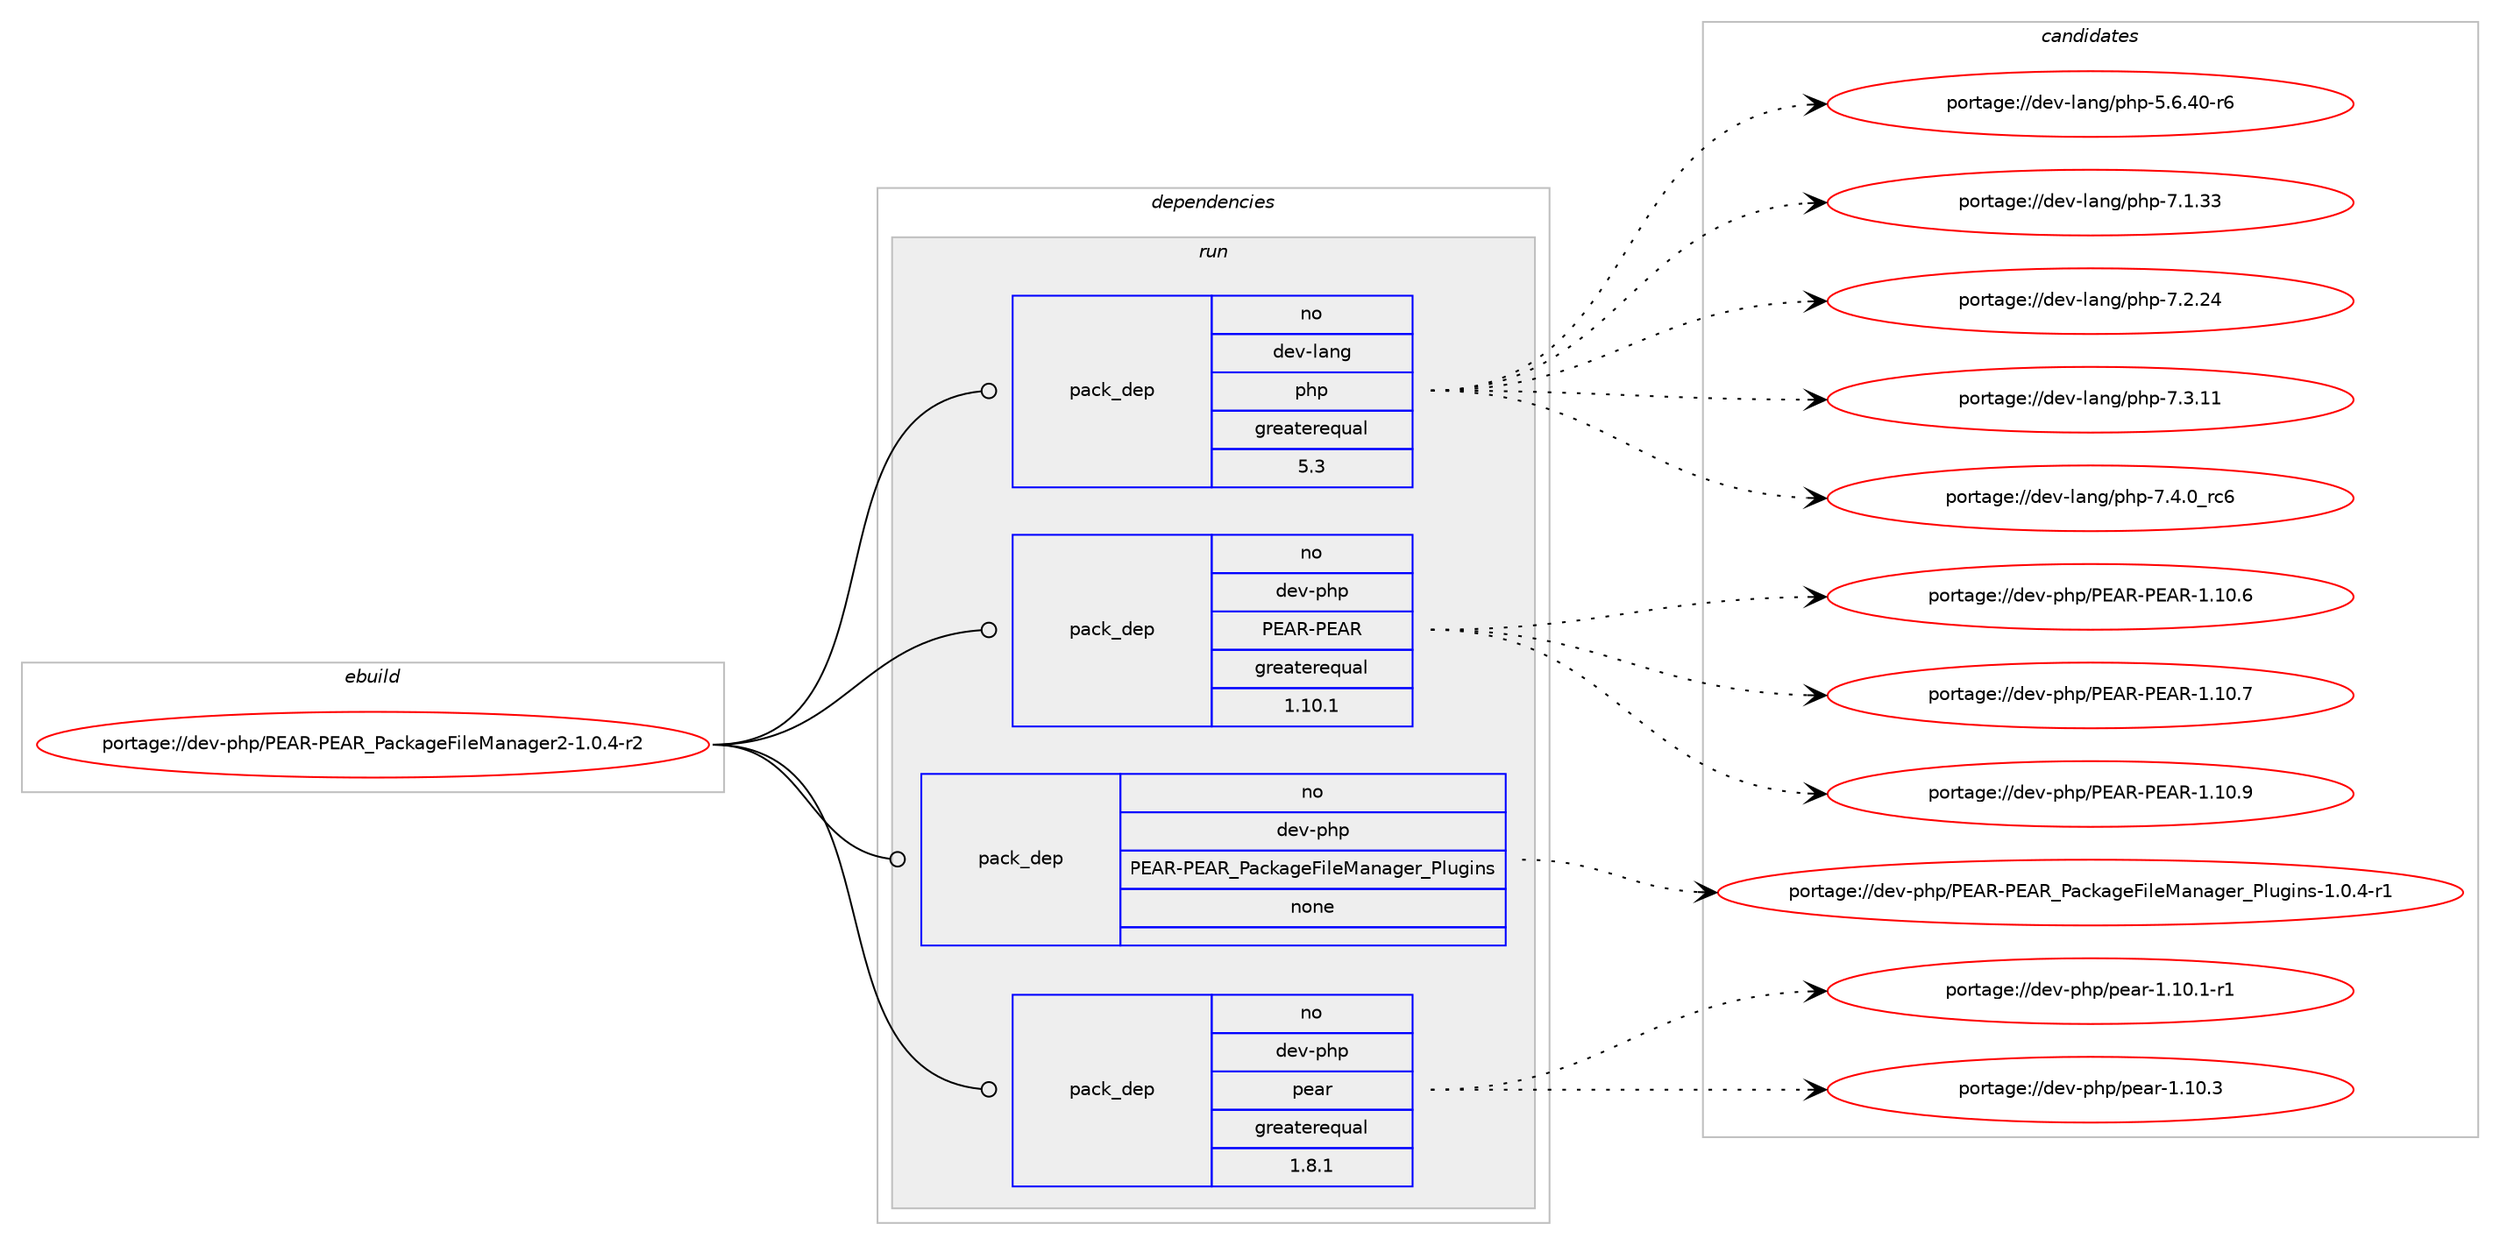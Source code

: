 digraph prolog {

# *************
# Graph options
# *************

newrank=true;
concentrate=true;
compound=true;
graph [rankdir=LR,fontname=Helvetica,fontsize=10,ranksep=1.5];#, ranksep=2.5, nodesep=0.2];
edge  [arrowhead=vee];
node  [fontname=Helvetica,fontsize=10];

# **********
# The ebuild
# **********

subgraph cluster_leftcol {
color=gray;
rank=same;
label=<<i>ebuild</i>>;
id [label="portage://dev-php/PEAR-PEAR_PackageFileManager2-1.0.4-r2", color=red, width=4, href="../dev-php/PEAR-PEAR_PackageFileManager2-1.0.4-r2.svg"];
}

# ****************
# The dependencies
# ****************

subgraph cluster_midcol {
color=gray;
label=<<i>dependencies</i>>;
subgraph cluster_compile {
fillcolor="#eeeeee";
style=filled;
label=<<i>compile</i>>;
}
subgraph cluster_compileandrun {
fillcolor="#eeeeee";
style=filled;
label=<<i>compile and run</i>>;
}
subgraph cluster_run {
fillcolor="#eeeeee";
style=filled;
label=<<i>run</i>>;
subgraph pack97016 {
dependency124215 [label=<<TABLE BORDER="0" CELLBORDER="1" CELLSPACING="0" CELLPADDING="4" WIDTH="220"><TR><TD ROWSPAN="6" CELLPADDING="30">pack_dep</TD></TR><TR><TD WIDTH="110">no</TD></TR><TR><TD>dev-lang</TD></TR><TR><TD>php</TD></TR><TR><TD>greaterequal</TD></TR><TR><TD>5.3</TD></TR></TABLE>>, shape=none, color=blue];
}
id:e -> dependency124215:w [weight=20,style="solid",arrowhead="odot"];
subgraph pack97017 {
dependency124216 [label=<<TABLE BORDER="0" CELLBORDER="1" CELLSPACING="0" CELLPADDING="4" WIDTH="220"><TR><TD ROWSPAN="6" CELLPADDING="30">pack_dep</TD></TR><TR><TD WIDTH="110">no</TD></TR><TR><TD>dev-php</TD></TR><TR><TD>PEAR-PEAR</TD></TR><TR><TD>greaterequal</TD></TR><TR><TD>1.10.1</TD></TR></TABLE>>, shape=none, color=blue];
}
id:e -> dependency124216:w [weight=20,style="solid",arrowhead="odot"];
subgraph pack97018 {
dependency124217 [label=<<TABLE BORDER="0" CELLBORDER="1" CELLSPACING="0" CELLPADDING="4" WIDTH="220"><TR><TD ROWSPAN="6" CELLPADDING="30">pack_dep</TD></TR><TR><TD WIDTH="110">no</TD></TR><TR><TD>dev-php</TD></TR><TR><TD>PEAR-PEAR_PackageFileManager_Plugins</TD></TR><TR><TD>none</TD></TR><TR><TD></TD></TR></TABLE>>, shape=none, color=blue];
}
id:e -> dependency124217:w [weight=20,style="solid",arrowhead="odot"];
subgraph pack97019 {
dependency124218 [label=<<TABLE BORDER="0" CELLBORDER="1" CELLSPACING="0" CELLPADDING="4" WIDTH="220"><TR><TD ROWSPAN="6" CELLPADDING="30">pack_dep</TD></TR><TR><TD WIDTH="110">no</TD></TR><TR><TD>dev-php</TD></TR><TR><TD>pear</TD></TR><TR><TD>greaterequal</TD></TR><TR><TD>1.8.1</TD></TR></TABLE>>, shape=none, color=blue];
}
id:e -> dependency124218:w [weight=20,style="solid",arrowhead="odot"];
}
}

# **************
# The candidates
# **************

subgraph cluster_choices {
rank=same;
color=gray;
label=<<i>candidates</i>>;

subgraph choice97016 {
color=black;
nodesep=1;
choiceportage100101118451089711010347112104112455346544652484511454 [label="portage://dev-lang/php-5.6.40-r6", color=red, width=4,href="../dev-lang/php-5.6.40-r6.svg"];
choiceportage10010111845108971101034711210411245554649465151 [label="portage://dev-lang/php-7.1.33", color=red, width=4,href="../dev-lang/php-7.1.33.svg"];
choiceportage10010111845108971101034711210411245554650465052 [label="portage://dev-lang/php-7.2.24", color=red, width=4,href="../dev-lang/php-7.2.24.svg"];
choiceportage10010111845108971101034711210411245554651464949 [label="portage://dev-lang/php-7.3.11", color=red, width=4,href="../dev-lang/php-7.3.11.svg"];
choiceportage100101118451089711010347112104112455546524648951149954 [label="portage://dev-lang/php-7.4.0_rc6", color=red, width=4,href="../dev-lang/php-7.4.0_rc6.svg"];
dependency124215:e -> choiceportage100101118451089711010347112104112455346544652484511454:w [style=dotted,weight="100"];
dependency124215:e -> choiceportage10010111845108971101034711210411245554649465151:w [style=dotted,weight="100"];
dependency124215:e -> choiceportage10010111845108971101034711210411245554650465052:w [style=dotted,weight="100"];
dependency124215:e -> choiceportage10010111845108971101034711210411245554651464949:w [style=dotted,weight="100"];
dependency124215:e -> choiceportage100101118451089711010347112104112455546524648951149954:w [style=dotted,weight="100"];
}
subgraph choice97017 {
color=black;
nodesep=1;
choiceportage100101118451121041124780696582458069658245494649484654 [label="portage://dev-php/PEAR-PEAR-1.10.6", color=red, width=4,href="../dev-php/PEAR-PEAR-1.10.6.svg"];
choiceportage100101118451121041124780696582458069658245494649484655 [label="portage://dev-php/PEAR-PEAR-1.10.7", color=red, width=4,href="../dev-php/PEAR-PEAR-1.10.7.svg"];
choiceportage100101118451121041124780696582458069658245494649484657 [label="portage://dev-php/PEAR-PEAR-1.10.9", color=red, width=4,href="../dev-php/PEAR-PEAR-1.10.9.svg"];
dependency124216:e -> choiceportage100101118451121041124780696582458069658245494649484654:w [style=dotted,weight="100"];
dependency124216:e -> choiceportage100101118451121041124780696582458069658245494649484655:w [style=dotted,weight="100"];
dependency124216:e -> choiceportage100101118451121041124780696582458069658245494649484657:w [style=dotted,weight="100"];
}
subgraph choice97018 {
color=black;
nodesep=1;
choiceportage100101118451121041124780696582458069658295809799107971031017010510810177971109710310111495801081171031051101154549464846524511449 [label="portage://dev-php/PEAR-PEAR_PackageFileManager_Plugins-1.0.4-r1", color=red, width=4,href="../dev-php/PEAR-PEAR_PackageFileManager_Plugins-1.0.4-r1.svg"];
dependency124217:e -> choiceportage100101118451121041124780696582458069658295809799107971031017010510810177971109710310111495801081171031051101154549464846524511449:w [style=dotted,weight="100"];
}
subgraph choice97019 {
color=black;
nodesep=1;
choiceportage100101118451121041124711210197114454946494846494511449 [label="portage://dev-php/pear-1.10.1-r1", color=red, width=4,href="../dev-php/pear-1.10.1-r1.svg"];
choiceportage10010111845112104112471121019711445494649484651 [label="portage://dev-php/pear-1.10.3", color=red, width=4,href="../dev-php/pear-1.10.3.svg"];
dependency124218:e -> choiceportage100101118451121041124711210197114454946494846494511449:w [style=dotted,weight="100"];
dependency124218:e -> choiceportage10010111845112104112471121019711445494649484651:w [style=dotted,weight="100"];
}
}

}
